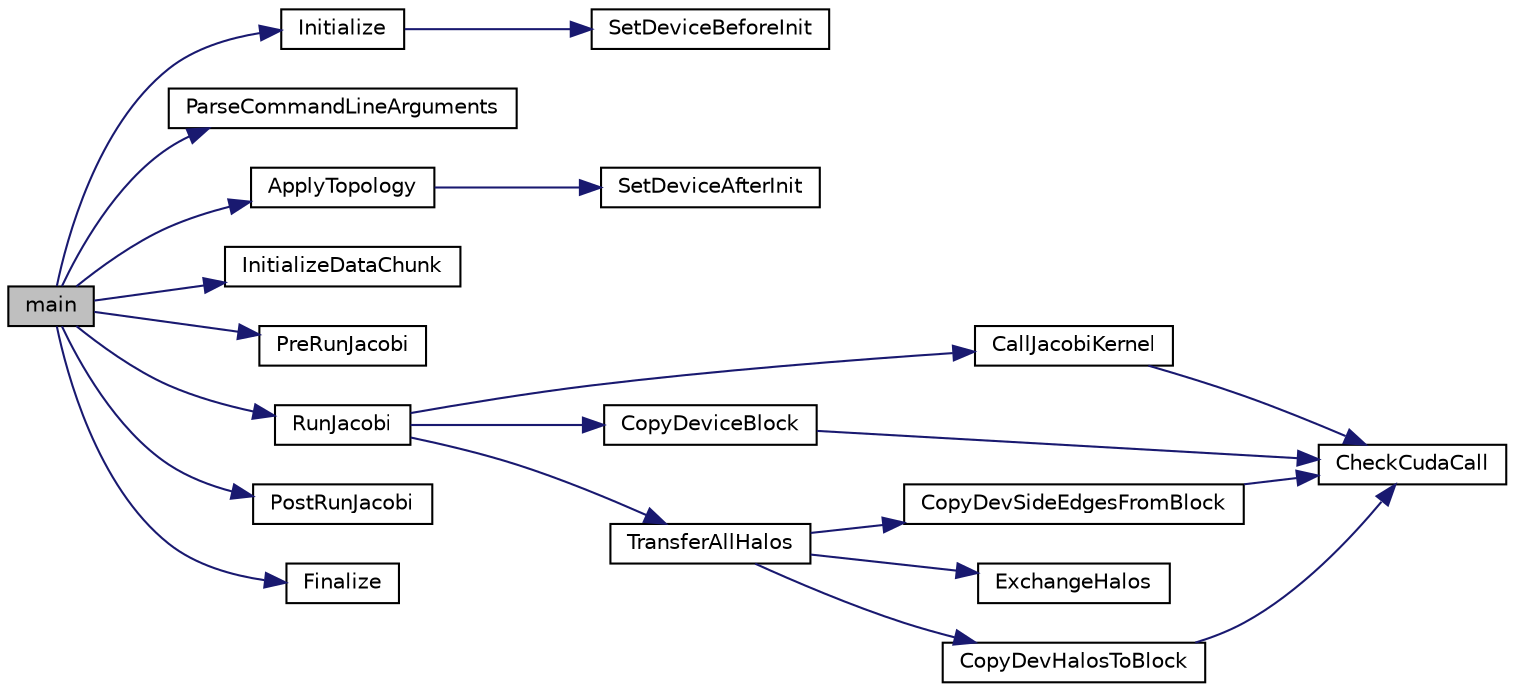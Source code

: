 digraph "main"
{
  edge [fontname="Helvetica",fontsize="10",labelfontname="Helvetica",labelfontsize="10"];
  node [fontname="Helvetica",fontsize="10",shape=record];
  rankdir="LR";
  Node1 [label="main",height=0.2,width=0.4,color="black", fillcolor="grey75", style="filled" fontcolor="black"];
  Node1 -> Node2 [color="midnightblue",fontsize="10",style="solid",fontname="Helvetica"];
  Node2 [label="Initialize",height=0.2,width=0.4,color="black", fillcolor="white", style="filled",URL="$Host_8c.html#a0ea9f99f85b380e912940f351366a862",tooltip="Initialize the MPI environment, allowing the CUDA device to be selected before (if necessary) ..."];
  Node2 -> Node3 [color="midnightblue",fontsize="10",style="solid",fontname="Helvetica"];
  Node3 [label="SetDeviceBeforeInit",height=0.2,width=0.4,color="black", fillcolor="white", style="filled",URL="$CUDA__Aware__MPI_8c.html#ac7925a5469b04c01679b20577671c975",tooltip="This allows the MPI process to set the CUDA device before the MPI environment is initialized For the ..."];
  Node1 -> Node4 [color="midnightblue",fontsize="10",style="solid",fontname="Helvetica"];
  Node4 [label="ParseCommandLineArguments",height=0.2,width=0.4,color="black", fillcolor="white", style="filled",URL="$Input_8c.html#a243a9fb9128b70313b30d3f082cc0a61",tooltip="Parses the application&#39;s command-line arguments. "];
  Node1 -> Node5 [color="midnightblue",fontsize="10",style="solid",fontname="Helvetica"];
  Node5 [label="ApplyTopology",height=0.2,width=0.4,color="black", fillcolor="white", style="filled",URL="$Host_8c.html#aef3118f365ec96030a022fa17b73fc42",tooltip="Generates the 2D topology and establishes the neighbor relationships between MPI processes. "];
  Node5 -> Node6 [color="midnightblue",fontsize="10",style="solid",fontname="Helvetica"];
  Node6 [label="SetDeviceAfterInit",height=0.2,width=0.4,color="black", fillcolor="white", style="filled",URL="$CUDA__Aware__MPI_8c.html#aa8cb031e8cba7840a96582f530283fd5",tooltip="This allows the MPI process to set the CUDA device after the MPI environment is initialized For the C..."];
  Node1 -> Node7 [color="midnightblue",fontsize="10",style="solid",fontname="Helvetica"];
  Node7 [label="InitializeDataChunk",height=0.2,width=0.4,color="black", fillcolor="white", style="filled",URL="$Host_8c.html#a63442a950638ea4accb5dcb5ad7a8b87",tooltip="This allocates and initializes all the relevant data buffers before the Jacobi run. "];
  Node1 -> Node8 [color="midnightblue",fontsize="10",style="solid",fontname="Helvetica"];
  Node8 [label="PreRunJacobi",height=0.2,width=0.4,color="black", fillcolor="white", style="filled",URL="$Host_8c.html#a053b144f9d3b11ad9b3563447876629f",tooltip="This function is called immediately before the main Jacobi loop. "];
  Node1 -> Node9 [color="midnightblue",fontsize="10",style="solid",fontname="Helvetica"];
  Node9 [label="RunJacobi",height=0.2,width=0.4,color="black", fillcolor="white", style="filled",URL="$Host_8c.html#a52ea6f92f186de790a55fdf700026dd9",tooltip="This is the main Jacobi loop, which handles device computation and data exchange between MPI processe..."];
  Node9 -> Node10 [color="midnightblue",fontsize="10",style="solid",fontname="Helvetica"];
  Node10 [label="CallJacobiKernel",height=0.2,width=0.4,color="black", fillcolor="white", style="filled",URL="$Device_8cu.html#a08324d1c9b1ee7193242670ba4b97d88",tooltip="The host wrapper for one Jacobi iteration. "];
  Node10 -> Node11 [color="midnightblue",fontsize="10",style="solid",fontname="Helvetica"];
  Node11 [label="CheckCudaCall",height=0.2,width=0.4,color="black", fillcolor="white", style="filled",URL="$Device_8cu.html#a87c5ce86d74764a06a13b73dff013870",tooltip="The host function for checking the result of a CUDA API call. "];
  Node9 -> Node12 [color="midnightblue",fontsize="10",style="solid",fontname="Helvetica"];
  Node12 [label="CopyDeviceBlock",height=0.2,width=0.4,color="black", fillcolor="white", style="filled",URL="$Device_8cu.html#aeaebe085afbffaa0d6bcd77fa16ceb97",tooltip="The host wrapper for copying the updated block over the old one, after a Jacobi iteration finishes..."];
  Node12 -> Node11 [color="midnightblue",fontsize="10",style="solid",fontname="Helvetica"];
  Node9 -> Node13 [color="midnightblue",fontsize="10",style="solid",fontname="Helvetica"];
  Node13 [label="TransferAllHalos",height=0.2,width=0.4,color="black", fillcolor="white", style="filled",URL="$Host_8c.html#ac28696e075d2053b4de5662556c16f3d",tooltip="This performs the exchanging of all necessary halos between 2 neighboring MPI processes. "];
  Node13 -> Node14 [color="midnightblue",fontsize="10",style="solid",fontname="Helvetica"];
  Node14 [label="CopyDevSideEdgesFromBlock",height=0.2,width=0.4,color="black", fillcolor="white", style="filled",URL="$Device_8cu.html#a95a52e3c2e58d2d94403a0dce2e29686",tooltip="The host wrapper for copying (packing) the values on the left and right side of the data block to sep..."];
  Node14 -> Node11 [color="midnightblue",fontsize="10",style="solid",fontname="Helvetica"];
  Node13 -> Node15 [color="midnightblue",fontsize="10",style="solid",fontname="Helvetica"];
  Node15 [label="ExchangeHalos",height=0.2,width=0.4,color="black", fillcolor="white", style="filled",URL="$CUDA__Aware__MPI_8c.html#a1dc0674ebcbca5a781885f2204d78251",tooltip="Exchange halo values between 2 direct neighbors This is the main difference between the normal CUDA &amp;..."];
  Node13 -> Node16 [color="midnightblue",fontsize="10",style="solid",fontname="Helvetica"];
  Node16 [label="CopyDevHalosToBlock",height=0.2,width=0.4,color="black", fillcolor="white", style="filled",URL="$Device_8cu.html#a3b641f8b5d521a230416b64d8b809324",tooltip="The host wrapper for copying (unpacking) the values from the halo buffers to the left and right side ..."];
  Node16 -> Node11 [color="midnightblue",fontsize="10",style="solid",fontname="Helvetica"];
  Node1 -> Node17 [color="midnightblue",fontsize="10",style="solid",fontname="Helvetica"];
  Node17 [label="PostRunJacobi",height=0.2,width=0.4,color="black", fillcolor="white", style="filled",URL="$Host_8c.html#a29316e4a0e49080875975ead1809fdbb",tooltip="This function is called immediately after the main Jacobi loop. "];
  Node1 -> Node18 [color="midnightblue",fontsize="10",style="solid",fontname="Helvetica"];
  Node18 [label="Finalize",height=0.2,width=0.4,color="black", fillcolor="white", style="filled",URL="$Host_8c.html#ad25cf65f450abbc68de1a6409b0c92ba",tooltip="Close (finalize) the MPI environment and deallocate buffers. "];
}
